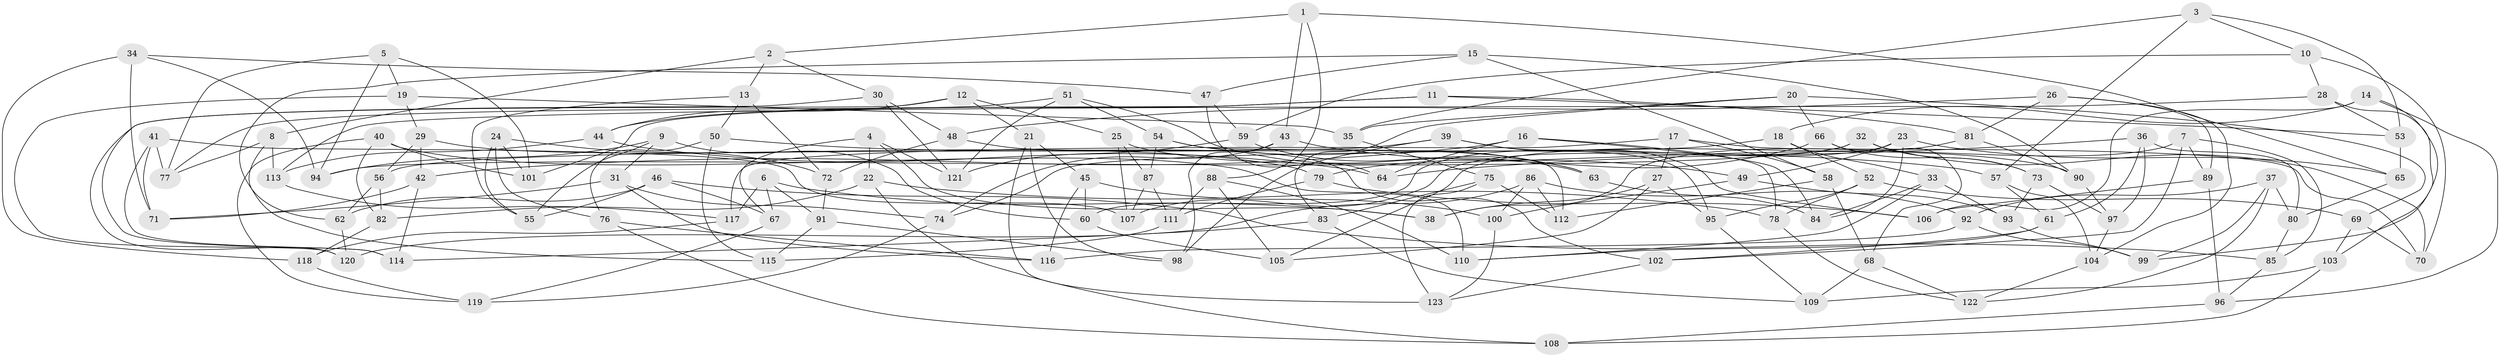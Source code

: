 // coarse degree distribution, {6: 0.5063291139240507, 4: 0.4177215189873418, 3: 0.02531645569620253, 5: 0.05063291139240506}
// Generated by graph-tools (version 1.1) at 2025/24/03/03/25 07:24:23]
// undirected, 123 vertices, 246 edges
graph export_dot {
graph [start="1"]
  node [color=gray90,style=filled];
  1;
  2;
  3;
  4;
  5;
  6;
  7;
  8;
  9;
  10;
  11;
  12;
  13;
  14;
  15;
  16;
  17;
  18;
  19;
  20;
  21;
  22;
  23;
  24;
  25;
  26;
  27;
  28;
  29;
  30;
  31;
  32;
  33;
  34;
  35;
  36;
  37;
  38;
  39;
  40;
  41;
  42;
  43;
  44;
  45;
  46;
  47;
  48;
  49;
  50;
  51;
  52;
  53;
  54;
  55;
  56;
  57;
  58;
  59;
  60;
  61;
  62;
  63;
  64;
  65;
  66;
  67;
  68;
  69;
  70;
  71;
  72;
  73;
  74;
  75;
  76;
  77;
  78;
  79;
  80;
  81;
  82;
  83;
  84;
  85;
  86;
  87;
  88;
  89;
  90;
  91;
  92;
  93;
  94;
  95;
  96;
  97;
  98;
  99;
  100;
  101;
  102;
  103;
  104;
  105;
  106;
  107;
  108;
  109;
  110;
  111;
  112;
  113;
  114;
  115;
  116;
  117;
  118;
  119;
  120;
  121;
  122;
  123;
  1 -- 88;
  1 -- 2;
  1 -- 65;
  1 -- 43;
  2 -- 30;
  2 -- 13;
  2 -- 8;
  3 -- 53;
  3 -- 35;
  3 -- 57;
  3 -- 10;
  4 -- 67;
  4 -- 121;
  4 -- 38;
  4 -- 22;
  5 -- 19;
  5 -- 94;
  5 -- 101;
  5 -- 77;
  6 -- 117;
  6 -- 91;
  6 -- 67;
  6 -- 38;
  7 -- 102;
  7 -- 85;
  7 -- 38;
  7 -- 89;
  8 -- 77;
  8 -- 115;
  8 -- 113;
  9 -- 94;
  9 -- 31;
  9 -- 55;
  9 -- 60;
  10 -- 59;
  10 -- 28;
  10 -- 70;
  11 -- 44;
  11 -- 101;
  11 -- 81;
  11 -- 53;
  12 -- 120;
  12 -- 25;
  12 -- 21;
  12 -- 44;
  13 -- 50;
  13 -- 55;
  13 -- 72;
  14 -- 96;
  14 -- 106;
  14 -- 18;
  14 -- 99;
  15 -- 47;
  15 -- 90;
  15 -- 62;
  15 -- 58;
  16 -- 42;
  16 -- 64;
  16 -- 78;
  16 -- 84;
  17 -- 70;
  17 -- 27;
  17 -- 117;
  17 -- 58;
  18 -- 52;
  18 -- 33;
  18 -- 74;
  19 -- 29;
  19 -- 35;
  19 -- 120;
  20 -- 35;
  20 -- 66;
  20 -- 69;
  20 -- 83;
  21 -- 98;
  21 -- 45;
  21 -- 123;
  22 -- 82;
  22 -- 78;
  22 -- 108;
  23 -- 84;
  23 -- 65;
  23 -- 107;
  23 -- 49;
  24 -- 55;
  24 -- 101;
  24 -- 76;
  24 -- 72;
  25 -- 90;
  25 -- 107;
  25 -- 87;
  26 -- 48;
  26 -- 81;
  26 -- 104;
  26 -- 89;
  27 -- 38;
  27 -- 105;
  27 -- 95;
  28 -- 113;
  28 -- 53;
  28 -- 103;
  29 -- 79;
  29 -- 56;
  29 -- 42;
  30 -- 48;
  30 -- 114;
  30 -- 121;
  31 -- 71;
  31 -- 74;
  31 -- 116;
  32 -- 73;
  32 -- 70;
  32 -- 60;
  32 -- 94;
  33 -- 84;
  33 -- 110;
  33 -- 93;
  34 -- 47;
  34 -- 71;
  34 -- 94;
  34 -- 118;
  35 -- 75;
  36 -- 61;
  36 -- 64;
  36 -- 97;
  36 -- 80;
  37 -- 80;
  37 -- 122;
  37 -- 92;
  37 -- 99;
  39 -- 98;
  39 -- 56;
  39 -- 106;
  39 -- 95;
  40 -- 110;
  40 -- 119;
  40 -- 82;
  40 -- 101;
  41 -- 114;
  41 -- 71;
  41 -- 77;
  41 -- 107;
  42 -- 114;
  42 -- 71;
  43 -- 49;
  43 -- 98;
  43 -- 74;
  44 -- 64;
  44 -- 113;
  45 -- 116;
  45 -- 100;
  45 -- 60;
  46 -- 62;
  46 -- 55;
  46 -- 85;
  46 -- 67;
  47 -- 59;
  47 -- 64;
  48 -- 102;
  48 -- 72;
  49 -- 100;
  49 -- 93;
  50 -- 76;
  50 -- 57;
  50 -- 115;
  51 -- 63;
  51 -- 121;
  51 -- 77;
  51 -- 54;
  52 -- 69;
  52 -- 95;
  52 -- 78;
  53 -- 65;
  54 -- 112;
  54 -- 87;
  54 -- 63;
  56 -- 82;
  56 -- 62;
  57 -- 104;
  57 -- 61;
  58 -- 112;
  58 -- 68;
  59 -- 63;
  59 -- 121;
  60 -- 105;
  61 -- 102;
  61 -- 110;
  62 -- 120;
  63 -- 84;
  65 -- 80;
  66 -- 79;
  66 -- 68;
  66 -- 73;
  67 -- 119;
  68 -- 109;
  68 -- 122;
  69 -- 70;
  69 -- 103;
  72 -- 91;
  73 -- 93;
  73 -- 97;
  74 -- 119;
  75 -- 123;
  75 -- 83;
  75 -- 112;
  76 -- 108;
  76 -- 116;
  78 -- 122;
  79 -- 111;
  79 -- 106;
  80 -- 85;
  81 -- 90;
  81 -- 105;
  82 -- 118;
  83 -- 109;
  83 -- 114;
  85 -- 96;
  86 -- 100;
  86 -- 112;
  86 -- 92;
  86 -- 120;
  87 -- 111;
  87 -- 107;
  88 -- 111;
  88 -- 110;
  88 -- 105;
  89 -- 96;
  89 -- 106;
  90 -- 97;
  91 -- 98;
  91 -- 115;
  92 -- 116;
  92 -- 99;
  93 -- 99;
  95 -- 109;
  96 -- 108;
  97 -- 104;
  100 -- 123;
  102 -- 123;
  103 -- 109;
  103 -- 108;
  104 -- 122;
  111 -- 115;
  113 -- 117;
  117 -- 118;
  118 -- 119;
}
